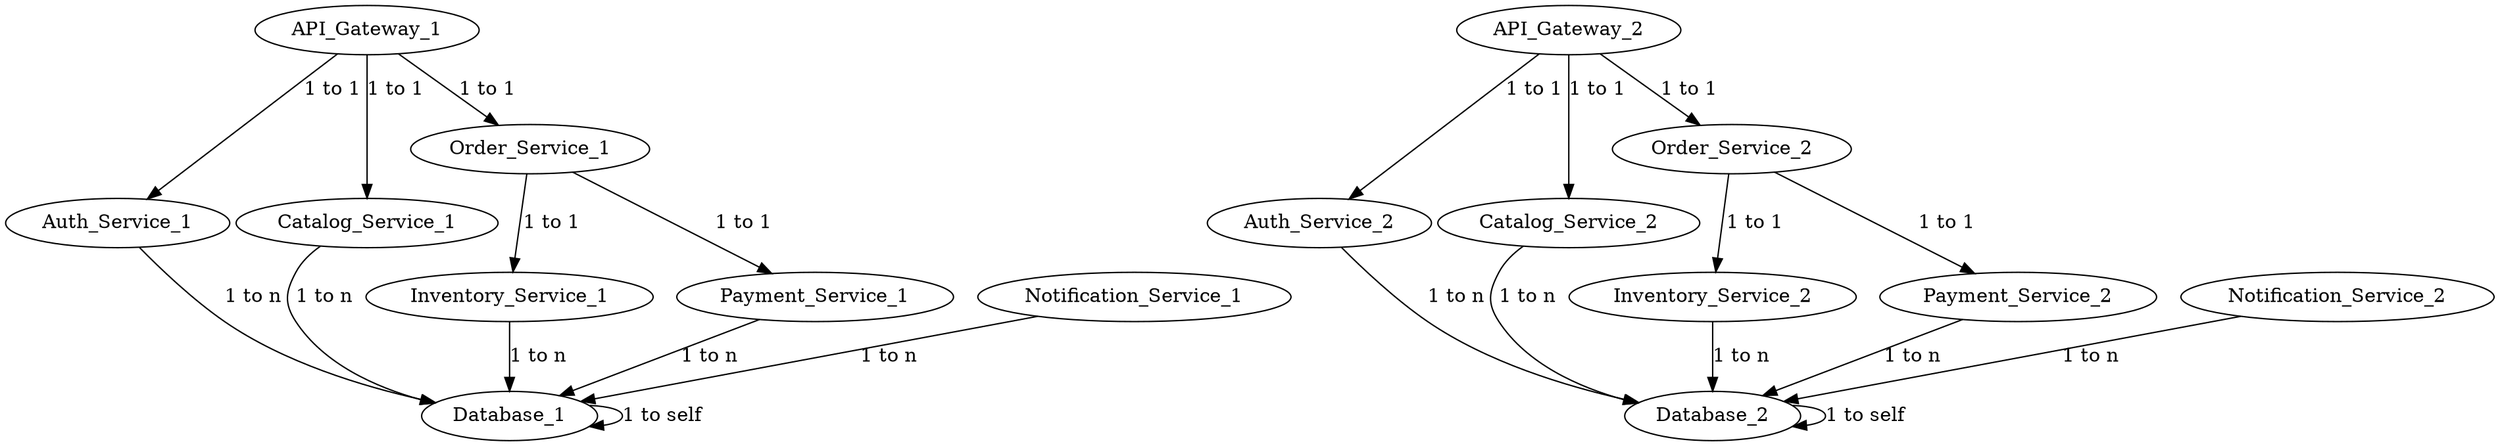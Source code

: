 digraph "" {
	node [label="\N"];
	APIGateway_1	[func="one(AuthService_1) & one(CatalogService_1) & one(OrderService_1)",
		instances=2,
		label=API_Gateway_1];
	AuthService_1	[func=one,
		instances=2,
		label=Auth_Service_1];
	APIGateway_1 -> AuthService_1	[label="1 to 1"];
	CatalogService_1	[func=majority,
		instances=2,
		label=Catalog_Service_1];
	APIGateway_1 -> CatalogService_1	[label="1 to 1"];
	OrderService_1	[func="majority(OrderService_1) | one(NotificationService_1)",
		instances=3,
		label=Order_Service_1];
	APIGateway_1 -> OrderService_1	[label="1 to 1"];
	APIGateway_2	[func="one(AuthService_2) & one(CatalogService_2) & one(OrderService_2)",
		instances=2,
		label=API_Gateway_2];
	AuthService_2	[func=one,
		instances=2,
		label=Auth_Service_2];
	APIGateway_2 -> AuthService_2	[label="1 to 1"];
	CatalogService_2	[func=majority,
		instances=2,
		label=Catalog_Service_2];
	APIGateway_2 -> CatalogService_2	[label="1 to 1"];
	OrderService_2	[func="majority(OrderService_2) | one(NotificationService_2)",
		instances=3,
		label=Order_Service_2];
	APIGateway_2 -> OrderService_2	[label="1 to 1"];
	Database_1	[func=one,
		instances=2,
		label=Database_1];
	AuthService_1 -> Database_1	[label="1 to n"];
	Database_2	[func=one,
		instances=2,
		label=Database_2];
	AuthService_2 -> Database_2	[label="1 to n"];
	CatalogService_1 -> Database_1	[label="1 to n"];
	CatalogService_2 -> Database_2	[label="1 to n"];
	InventoryService_1	[func=one,
		instances=2,
		label=Inventory_Service_1];
	OrderService_1 -> InventoryService_1	[label="1 to 1"];
	PaymentService_1	[func=one,
		instances=2,
		label=Payment_Service_1];
	OrderService_1 -> PaymentService_1	[label="1 to 1"];
	InventoryService_2	[func=one,
		instances=2,
		label=Inventory_Service_2];
	OrderService_2 -> InventoryService_2	[label="1 to 1"];
	PaymentService_2	[func=one,
		instances=2,
		label=Payment_Service_2];
	OrderService_2 -> PaymentService_2	[label="1 to 1"];
	InventoryService_1 -> Database_1	[label="1 to n"];
	InventoryService_2 -> Database_2	[label="1 to n"];
	PaymentService_1 -> Database_1	[label="1 to n"];
	PaymentService_2 -> Database_2	[label="1 to n"];
	NotificationService_1	[func=one,
		instances=2,
		label=Notification_Service_1];
	NotificationService_1 -> Database_1	[label="1 to n"];
	NotificationService_2	[func=one,
		instances=2,
		label=Notification_Service_2];
	NotificationService_2 -> Database_2	[label="1 to n"];
	Database_1 -> Database_1	[label="1 to self"];
	Database_2 -> Database_2	[label="1 to self"];
}


